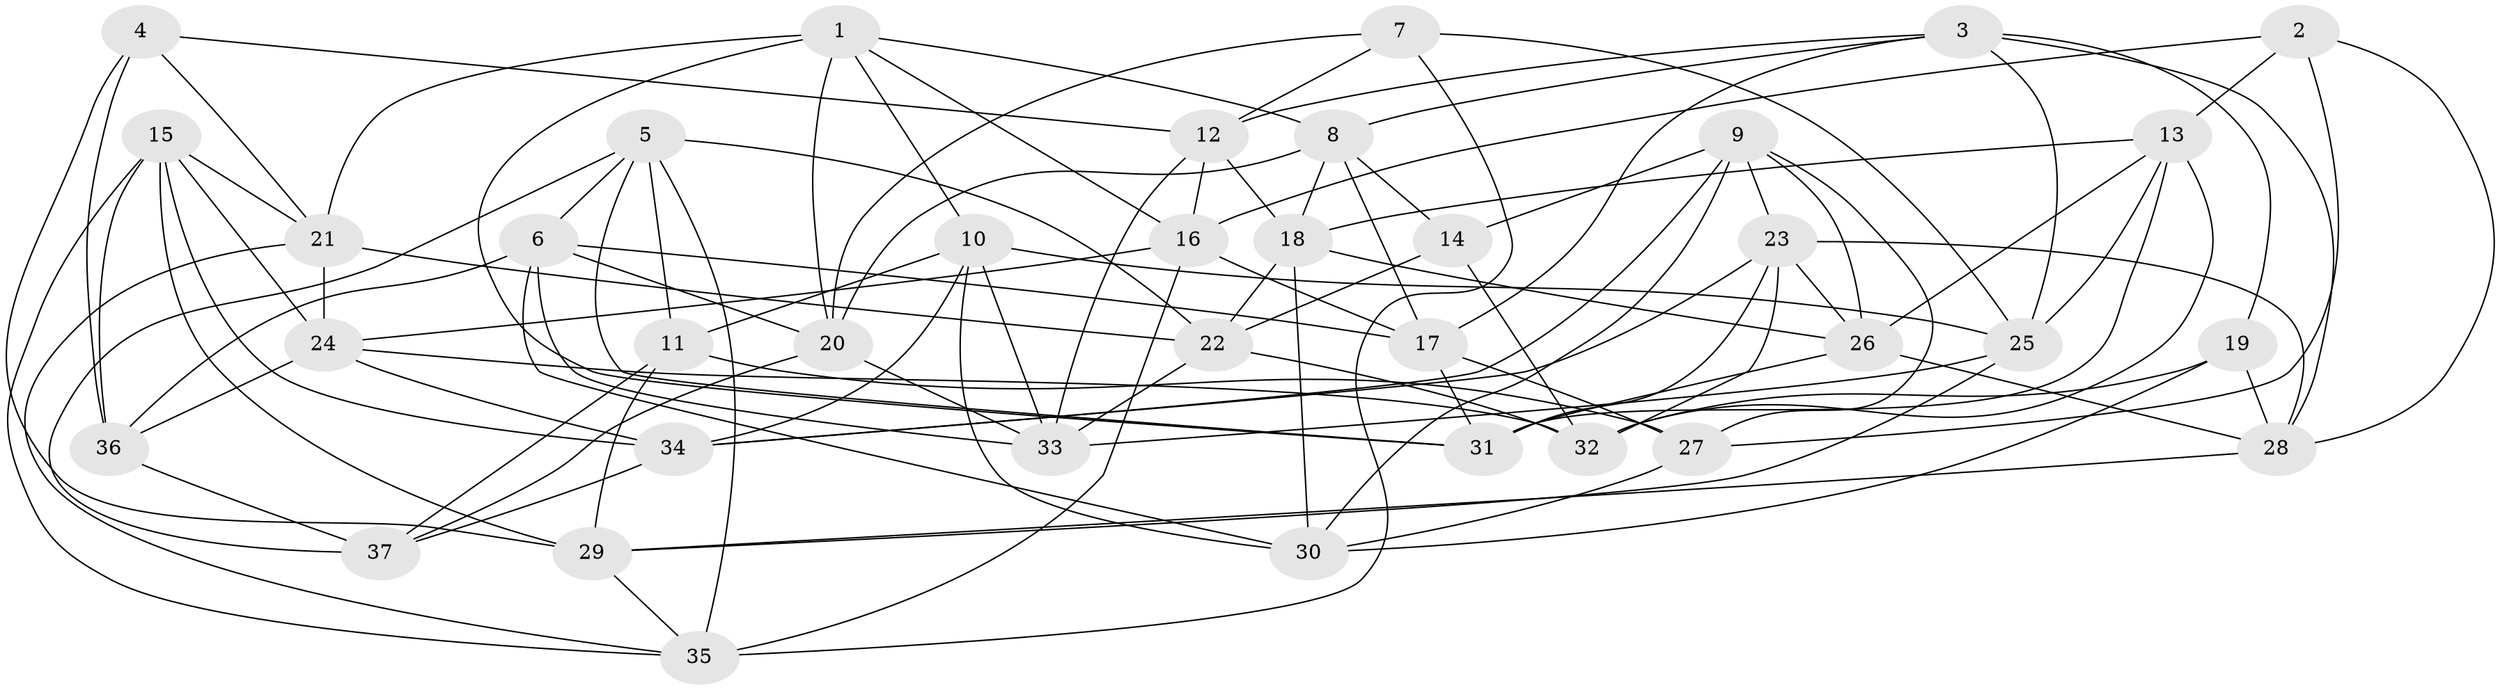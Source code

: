 // original degree distribution, {4: 1.0}
// Generated by graph-tools (version 1.1) at 2025/26/03/09/25 03:26:59]
// undirected, 37 vertices, 104 edges
graph export_dot {
graph [start="1"]
  node [color=gray90,style=filled];
  1;
  2;
  3;
  4;
  5;
  6;
  7;
  8;
  9;
  10;
  11;
  12;
  13;
  14;
  15;
  16;
  17;
  18;
  19;
  20;
  21;
  22;
  23;
  24;
  25;
  26;
  27;
  28;
  29;
  30;
  31;
  32;
  33;
  34;
  35;
  36;
  37;
  1 -- 8 [weight=1.0];
  1 -- 10 [weight=1.0];
  1 -- 16 [weight=1.0];
  1 -- 20 [weight=1.0];
  1 -- 21 [weight=1.0];
  1 -- 31 [weight=1.0];
  2 -- 13 [weight=1.0];
  2 -- 16 [weight=1.0];
  2 -- 27 [weight=1.0];
  2 -- 28 [weight=1.0];
  3 -- 8 [weight=1.0];
  3 -- 12 [weight=1.0];
  3 -- 17 [weight=1.0];
  3 -- 19 [weight=1.0];
  3 -- 25 [weight=1.0];
  3 -- 28 [weight=1.0];
  4 -- 12 [weight=1.0];
  4 -- 21 [weight=1.0];
  4 -- 29 [weight=1.0];
  4 -- 36 [weight=1.0];
  5 -- 6 [weight=1.0];
  5 -- 11 [weight=1.0];
  5 -- 22 [weight=1.0];
  5 -- 31 [weight=1.0];
  5 -- 35 [weight=1.0];
  5 -- 37 [weight=1.0];
  6 -- 17 [weight=1.0];
  6 -- 20 [weight=1.0];
  6 -- 30 [weight=1.0];
  6 -- 33 [weight=1.0];
  6 -- 36 [weight=1.0];
  7 -- 12 [weight=1.0];
  7 -- 20 [weight=1.0];
  7 -- 25 [weight=1.0];
  7 -- 35 [weight=1.0];
  8 -- 14 [weight=1.0];
  8 -- 17 [weight=1.0];
  8 -- 18 [weight=1.0];
  8 -- 20 [weight=1.0];
  9 -- 14 [weight=1.0];
  9 -- 23 [weight=1.0];
  9 -- 26 [weight=1.0];
  9 -- 27 [weight=1.0];
  9 -- 30 [weight=1.0];
  9 -- 34 [weight=1.0];
  10 -- 11 [weight=1.0];
  10 -- 25 [weight=1.0];
  10 -- 30 [weight=1.0];
  10 -- 33 [weight=1.0];
  10 -- 34 [weight=1.0];
  11 -- 27 [weight=2.0];
  11 -- 29 [weight=1.0];
  11 -- 37 [weight=1.0];
  12 -- 16 [weight=1.0];
  12 -- 18 [weight=1.0];
  12 -- 33 [weight=1.0];
  13 -- 18 [weight=1.0];
  13 -- 25 [weight=1.0];
  13 -- 26 [weight=1.0];
  13 -- 31 [weight=1.0];
  13 -- 32 [weight=1.0];
  14 -- 22 [weight=1.0];
  14 -- 32 [weight=1.0];
  15 -- 21 [weight=1.0];
  15 -- 24 [weight=1.0];
  15 -- 29 [weight=1.0];
  15 -- 34 [weight=1.0];
  15 -- 35 [weight=1.0];
  15 -- 36 [weight=1.0];
  16 -- 17 [weight=1.0];
  16 -- 24 [weight=1.0];
  16 -- 35 [weight=1.0];
  17 -- 27 [weight=1.0];
  17 -- 31 [weight=1.0];
  18 -- 22 [weight=1.0];
  18 -- 26 [weight=1.0];
  18 -- 30 [weight=1.0];
  19 -- 28 [weight=1.0];
  19 -- 30 [weight=1.0];
  19 -- 32 [weight=1.0];
  20 -- 33 [weight=1.0];
  20 -- 37 [weight=1.0];
  21 -- 22 [weight=1.0];
  21 -- 24 [weight=1.0];
  21 -- 35 [weight=1.0];
  22 -- 32 [weight=1.0];
  22 -- 33 [weight=1.0];
  23 -- 26 [weight=1.0];
  23 -- 28 [weight=1.0];
  23 -- 31 [weight=1.0];
  23 -- 32 [weight=1.0];
  23 -- 34 [weight=1.0];
  24 -- 32 [weight=1.0];
  24 -- 34 [weight=1.0];
  24 -- 36 [weight=1.0];
  25 -- 29 [weight=1.0];
  25 -- 33 [weight=1.0];
  26 -- 28 [weight=1.0];
  26 -- 31 [weight=1.0];
  27 -- 30 [weight=1.0];
  28 -- 29 [weight=1.0];
  29 -- 35 [weight=1.0];
  34 -- 37 [weight=1.0];
  36 -- 37 [weight=2.0];
}
